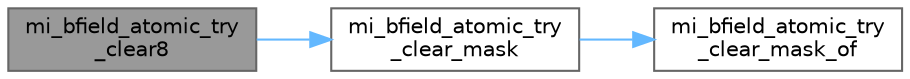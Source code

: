 digraph "mi_bfield_atomic_try_clear8"
{
 // LATEX_PDF_SIZE
  bgcolor="transparent";
  edge [fontname=Helvetica,fontsize=10,labelfontname=Helvetica,labelfontsize=10];
  node [fontname=Helvetica,fontsize=10,shape=box,height=0.2,width=0.4];
  rankdir="LR";
  Node1 [id="Node000001",label="mi_bfield_atomic_try\l_clear8",height=0.2,width=0.4,color="gray40", fillcolor="grey60", style="filled", fontcolor="black",tooltip=" "];
  Node1 -> Node2 [id="edge3_Node000001_Node000002",color="steelblue1",style="solid",tooltip=" "];
  Node2 [id="Node000002",label="mi_bfield_atomic_try\l_clear_mask",height=0.2,width=0.4,color="grey40", fillcolor="white", style="filled",URL="$bitmap_8c.html#a61e9d10624c9c89874ed34d17995570a",tooltip=" "];
  Node2 -> Node3 [id="edge4_Node000002_Node000003",color="steelblue1",style="solid",tooltip=" "];
  Node3 [id="Node000003",label="mi_bfield_atomic_try\l_clear_mask_of",height=0.2,width=0.4,color="grey40", fillcolor="white", style="filled",URL="$bitmap_8c.html#a73c19c3d1d7503123b9c606a25234113",tooltip=" "];
}
